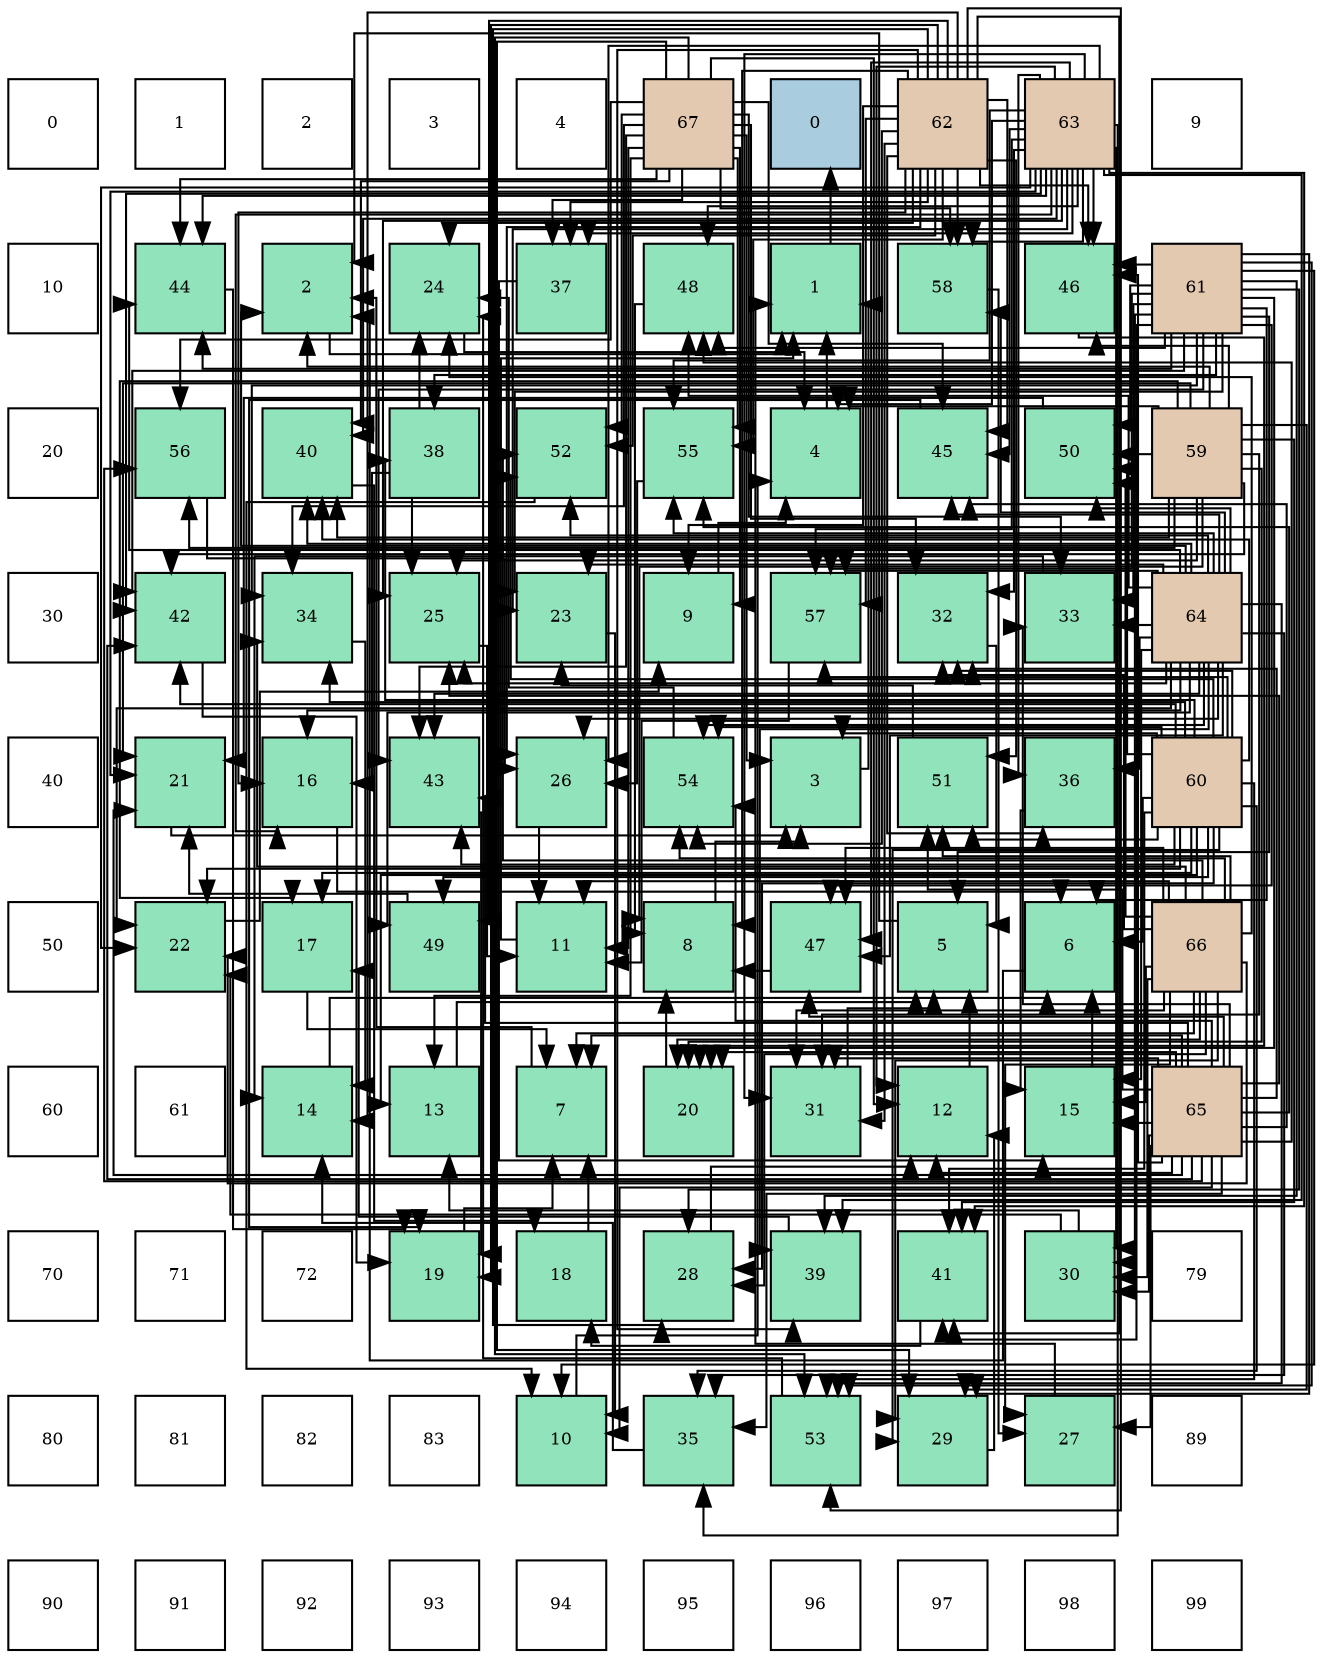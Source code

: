 digraph layout{
 rankdir=TB;
 splines=ortho;
 node [style=filled shape=square fixedsize=true width=0.6];
0[label="0", fontsize=8, fillcolor="#ffffff"];
1[label="1", fontsize=8, fillcolor="#ffffff"];
2[label="2", fontsize=8, fillcolor="#ffffff"];
3[label="3", fontsize=8, fillcolor="#ffffff"];
4[label="4", fontsize=8, fillcolor="#ffffff"];
5[label="67", fontsize=8, fillcolor="#e3c9af"];
6[label="0", fontsize=8, fillcolor="#a9ccde"];
7[label="62", fontsize=8, fillcolor="#e3c9af"];
8[label="63", fontsize=8, fillcolor="#e3c9af"];
9[label="9", fontsize=8, fillcolor="#ffffff"];
10[label="10", fontsize=8, fillcolor="#ffffff"];
11[label="44", fontsize=8, fillcolor="#91e3bb"];
12[label="2", fontsize=8, fillcolor="#91e3bb"];
13[label="24", fontsize=8, fillcolor="#91e3bb"];
14[label="37", fontsize=8, fillcolor="#91e3bb"];
15[label="48", fontsize=8, fillcolor="#91e3bb"];
16[label="1", fontsize=8, fillcolor="#91e3bb"];
17[label="58", fontsize=8, fillcolor="#91e3bb"];
18[label="46", fontsize=8, fillcolor="#91e3bb"];
19[label="61", fontsize=8, fillcolor="#e3c9af"];
20[label="20", fontsize=8, fillcolor="#ffffff"];
21[label="56", fontsize=8, fillcolor="#91e3bb"];
22[label="40", fontsize=8, fillcolor="#91e3bb"];
23[label="38", fontsize=8, fillcolor="#91e3bb"];
24[label="52", fontsize=8, fillcolor="#91e3bb"];
25[label="55", fontsize=8, fillcolor="#91e3bb"];
26[label="4", fontsize=8, fillcolor="#91e3bb"];
27[label="45", fontsize=8, fillcolor="#91e3bb"];
28[label="50", fontsize=8, fillcolor="#91e3bb"];
29[label="59", fontsize=8, fillcolor="#e3c9af"];
30[label="30", fontsize=8, fillcolor="#ffffff"];
31[label="42", fontsize=8, fillcolor="#91e3bb"];
32[label="34", fontsize=8, fillcolor="#91e3bb"];
33[label="25", fontsize=8, fillcolor="#91e3bb"];
34[label="23", fontsize=8, fillcolor="#91e3bb"];
35[label="9", fontsize=8, fillcolor="#91e3bb"];
36[label="57", fontsize=8, fillcolor="#91e3bb"];
37[label="32", fontsize=8, fillcolor="#91e3bb"];
38[label="33", fontsize=8, fillcolor="#91e3bb"];
39[label="64", fontsize=8, fillcolor="#e3c9af"];
40[label="40", fontsize=8, fillcolor="#ffffff"];
41[label="21", fontsize=8, fillcolor="#91e3bb"];
42[label="16", fontsize=8, fillcolor="#91e3bb"];
43[label="43", fontsize=8, fillcolor="#91e3bb"];
44[label="26", fontsize=8, fillcolor="#91e3bb"];
45[label="54", fontsize=8, fillcolor="#91e3bb"];
46[label="3", fontsize=8, fillcolor="#91e3bb"];
47[label="51", fontsize=8, fillcolor="#91e3bb"];
48[label="36", fontsize=8, fillcolor="#91e3bb"];
49[label="60", fontsize=8, fillcolor="#e3c9af"];
50[label="50", fontsize=8, fillcolor="#ffffff"];
51[label="22", fontsize=8, fillcolor="#91e3bb"];
52[label="17", fontsize=8, fillcolor="#91e3bb"];
53[label="49", fontsize=8, fillcolor="#91e3bb"];
54[label="11", fontsize=8, fillcolor="#91e3bb"];
55[label="8", fontsize=8, fillcolor="#91e3bb"];
56[label="47", fontsize=8, fillcolor="#91e3bb"];
57[label="5", fontsize=8, fillcolor="#91e3bb"];
58[label="6", fontsize=8, fillcolor="#91e3bb"];
59[label="66", fontsize=8, fillcolor="#e3c9af"];
60[label="60", fontsize=8, fillcolor="#ffffff"];
61[label="61", fontsize=8, fillcolor="#ffffff"];
62[label="14", fontsize=8, fillcolor="#91e3bb"];
63[label="13", fontsize=8, fillcolor="#91e3bb"];
64[label="7", fontsize=8, fillcolor="#91e3bb"];
65[label="20", fontsize=8, fillcolor="#91e3bb"];
66[label="31", fontsize=8, fillcolor="#91e3bb"];
67[label="12", fontsize=8, fillcolor="#91e3bb"];
68[label="15", fontsize=8, fillcolor="#91e3bb"];
69[label="65", fontsize=8, fillcolor="#e3c9af"];
70[label="70", fontsize=8, fillcolor="#ffffff"];
71[label="71", fontsize=8, fillcolor="#ffffff"];
72[label="72", fontsize=8, fillcolor="#ffffff"];
73[label="19", fontsize=8, fillcolor="#91e3bb"];
74[label="18", fontsize=8, fillcolor="#91e3bb"];
75[label="28", fontsize=8, fillcolor="#91e3bb"];
76[label="39", fontsize=8, fillcolor="#91e3bb"];
77[label="41", fontsize=8, fillcolor="#91e3bb"];
78[label="30", fontsize=8, fillcolor="#91e3bb"];
79[label="79", fontsize=8, fillcolor="#ffffff"];
80[label="80", fontsize=8, fillcolor="#ffffff"];
81[label="81", fontsize=8, fillcolor="#ffffff"];
82[label="82", fontsize=8, fillcolor="#ffffff"];
83[label="83", fontsize=8, fillcolor="#ffffff"];
84[label="10", fontsize=8, fillcolor="#91e3bb"];
85[label="35", fontsize=8, fillcolor="#91e3bb"];
86[label="53", fontsize=8, fillcolor="#91e3bb"];
87[label="29", fontsize=8, fillcolor="#91e3bb"];
88[label="27", fontsize=8, fillcolor="#91e3bb"];
89[label="89", fontsize=8, fillcolor="#ffffff"];
90[label="90", fontsize=8, fillcolor="#ffffff"];
91[label="91", fontsize=8, fillcolor="#ffffff"];
92[label="92", fontsize=8, fillcolor="#ffffff"];
93[label="93", fontsize=8, fillcolor="#ffffff"];
94[label="94", fontsize=8, fillcolor="#ffffff"];
95[label="95", fontsize=8, fillcolor="#ffffff"];
96[label="96", fontsize=8, fillcolor="#ffffff"];
97[label="97", fontsize=8, fillcolor="#ffffff"];
98[label="98", fontsize=8, fillcolor="#ffffff"];
99[label="99", fontsize=8, fillcolor="#ffffff"];
edge [constraint=false, style=vis];16 -> 6;
12 -> 16;
46 -> 16;
26 -> 16;
57 -> 12;
58 -> 12;
64 -> 12;
55 -> 46;
35 -> 26;
84 -> 26;
54 -> 16;
67 -> 57;
63 -> 57;
62 -> 58;
68 -> 58;
42 -> 58;
52 -> 64;
74 -> 64;
73 -> 64;
65 -> 55;
41 -> 46;
51 -> 35;
34 -> 84;
13 -> 26;
33 -> 54;
44 -> 54;
88 -> 16;
75 -> 67;
87 -> 67;
78 -> 63;
78 -> 51;
66 -> 57;
37 -> 57;
38 -> 62;
32 -> 62;
85 -> 62;
48 -> 68;
14 -> 68;
23 -> 42;
23 -> 13;
23 -> 33;
76 -> 52;
22 -> 74;
77 -> 74;
31 -> 73;
43 -> 73;
11 -> 73;
27 -> 73;
18 -> 65;
56 -> 55;
15 -> 55;
53 -> 41;
28 -> 41;
47 -> 34;
24 -> 84;
86 -> 13;
45 -> 13;
25 -> 44;
21 -> 44;
36 -> 54;
17 -> 88;
29 -> 12;
29 -> 26;
29 -> 55;
29 -> 52;
29 -> 65;
29 -> 41;
29 -> 33;
29 -> 87;
29 -> 66;
29 -> 22;
29 -> 77;
29 -> 31;
29 -> 18;
29 -> 28;
29 -> 21;
49 -> 46;
49 -> 58;
49 -> 63;
49 -> 52;
49 -> 51;
49 -> 75;
49 -> 87;
49 -> 37;
49 -> 32;
49 -> 85;
49 -> 23;
49 -> 22;
49 -> 77;
49 -> 31;
49 -> 43;
49 -> 53;
49 -> 28;
49 -> 47;
49 -> 24;
49 -> 86;
49 -> 45;
49 -> 36;
19 -> 57;
19 -> 58;
19 -> 84;
19 -> 65;
19 -> 34;
19 -> 75;
19 -> 87;
19 -> 78;
19 -> 38;
19 -> 32;
19 -> 23;
19 -> 76;
19 -> 77;
19 -> 31;
19 -> 43;
19 -> 11;
19 -> 18;
19 -> 56;
19 -> 15;
19 -> 28;
19 -> 86;
19 -> 36;
7 -> 55;
7 -> 35;
7 -> 62;
7 -> 42;
7 -> 73;
7 -> 13;
7 -> 44;
7 -> 75;
7 -> 66;
7 -> 48;
7 -> 14;
7 -> 76;
7 -> 77;
7 -> 27;
7 -> 18;
7 -> 53;
7 -> 47;
7 -> 24;
7 -> 86;
7 -> 45;
7 -> 25;
7 -> 36;
7 -> 17;
8 -> 26;
8 -> 67;
8 -> 42;
8 -> 41;
8 -> 51;
8 -> 34;
8 -> 33;
8 -> 44;
8 -> 78;
8 -> 66;
8 -> 37;
8 -> 85;
8 -> 48;
8 -> 14;
8 -> 76;
8 -> 22;
8 -> 77;
8 -> 31;
8 -> 11;
8 -> 27;
8 -> 18;
8 -> 56;
8 -> 15;
8 -> 25;
8 -> 36;
8 -> 17;
39 -> 12;
39 -> 68;
39 -> 42;
39 -> 51;
39 -> 34;
39 -> 33;
39 -> 44;
39 -> 38;
39 -> 85;
39 -> 48;
39 -> 76;
39 -> 22;
39 -> 43;
39 -> 11;
39 -> 27;
39 -> 56;
39 -> 15;
39 -> 53;
39 -> 28;
39 -> 24;
39 -> 86;
39 -> 45;
39 -> 25;
39 -> 36;
39 -> 17;
69 -> 64;
69 -> 84;
69 -> 67;
69 -> 68;
69 -> 65;
69 -> 41;
69 -> 33;
69 -> 88;
69 -> 78;
69 -> 66;
69 -> 37;
69 -> 38;
69 -> 85;
69 -> 31;
69 -> 43;
69 -> 27;
69 -> 18;
69 -> 56;
69 -> 15;
69 -> 47;
69 -> 45;
69 -> 25;
69 -> 21;
59 -> 64;
59 -> 54;
59 -> 68;
59 -> 65;
59 -> 51;
59 -> 13;
59 -> 88;
59 -> 75;
59 -> 87;
59 -> 78;
59 -> 66;
59 -> 37;
59 -> 32;
59 -> 56;
59 -> 28;
59 -> 47;
59 -> 24;
59 -> 45;
5 -> 46;
5 -> 35;
5 -> 54;
5 -> 67;
5 -> 63;
5 -> 87;
5 -> 37;
5 -> 38;
5 -> 32;
5 -> 14;
5 -> 22;
5 -> 43;
5 -> 11;
5 -> 27;
5 -> 24;
5 -> 86;
5 -> 25;
5 -> 21;
5 -> 17;
edge [constraint=true, style=invis];
0 -> 10 -> 20 -> 30 -> 40 -> 50 -> 60 -> 70 -> 80 -> 90;
1 -> 11 -> 21 -> 31 -> 41 -> 51 -> 61 -> 71 -> 81 -> 91;
2 -> 12 -> 22 -> 32 -> 42 -> 52 -> 62 -> 72 -> 82 -> 92;
3 -> 13 -> 23 -> 33 -> 43 -> 53 -> 63 -> 73 -> 83 -> 93;
4 -> 14 -> 24 -> 34 -> 44 -> 54 -> 64 -> 74 -> 84 -> 94;
5 -> 15 -> 25 -> 35 -> 45 -> 55 -> 65 -> 75 -> 85 -> 95;
6 -> 16 -> 26 -> 36 -> 46 -> 56 -> 66 -> 76 -> 86 -> 96;
7 -> 17 -> 27 -> 37 -> 47 -> 57 -> 67 -> 77 -> 87 -> 97;
8 -> 18 -> 28 -> 38 -> 48 -> 58 -> 68 -> 78 -> 88 -> 98;
9 -> 19 -> 29 -> 39 -> 49 -> 59 -> 69 -> 79 -> 89 -> 99;
rank = same {0 -> 1 -> 2 -> 3 -> 4 -> 5 -> 6 -> 7 -> 8 -> 9};
rank = same {10 -> 11 -> 12 -> 13 -> 14 -> 15 -> 16 -> 17 -> 18 -> 19};
rank = same {20 -> 21 -> 22 -> 23 -> 24 -> 25 -> 26 -> 27 -> 28 -> 29};
rank = same {30 -> 31 -> 32 -> 33 -> 34 -> 35 -> 36 -> 37 -> 38 -> 39};
rank = same {40 -> 41 -> 42 -> 43 -> 44 -> 45 -> 46 -> 47 -> 48 -> 49};
rank = same {50 -> 51 -> 52 -> 53 -> 54 -> 55 -> 56 -> 57 -> 58 -> 59};
rank = same {60 -> 61 -> 62 -> 63 -> 64 -> 65 -> 66 -> 67 -> 68 -> 69};
rank = same {70 -> 71 -> 72 -> 73 -> 74 -> 75 -> 76 -> 77 -> 78 -> 79};
rank = same {80 -> 81 -> 82 -> 83 -> 84 -> 85 -> 86 -> 87 -> 88 -> 89};
rank = same {90 -> 91 -> 92 -> 93 -> 94 -> 95 -> 96 -> 97 -> 98 -> 99};
}